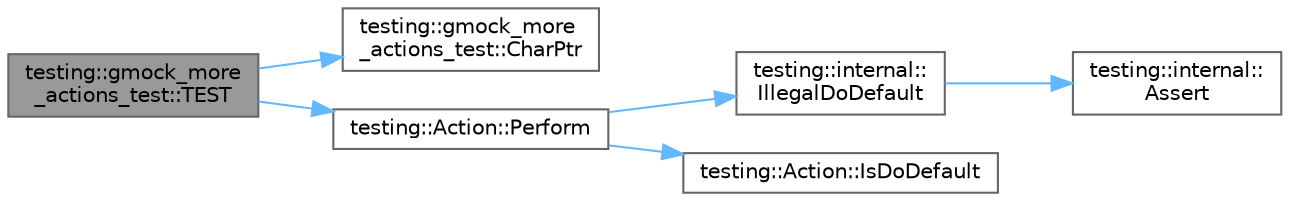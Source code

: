 digraph "testing::gmock_more_actions_test::TEST"
{
 // LATEX_PDF_SIZE
  bgcolor="transparent";
  edge [fontname=Helvetica,fontsize=10,labelfontname=Helvetica,labelfontsize=10];
  node [fontname=Helvetica,fontsize=10,shape=box,height=0.2,width=0.4];
  rankdir="LR";
  Node1 [id="Node000001",label="testing::gmock_more\l_actions_test::TEST",height=0.2,width=0.4,color="gray40", fillcolor="grey60", style="filled", fontcolor="black",tooltip=" "];
  Node1 -> Node2 [id="edge1_Node000001_Node000002",color="steelblue1",style="solid",tooltip=" "];
  Node2 [id="Node000002",label="testing::gmock_more\l_actions_test::CharPtr",height=0.2,width=0.4,color="grey40", fillcolor="white", style="filled",URL="$namespacetesting_1_1gmock__more__actions__test.html#a1dca0066cfa8595506df9bd0be2148db",tooltip=" "];
  Node1 -> Node3 [id="edge2_Node000001_Node000003",color="steelblue1",style="solid",tooltip=" "];
  Node3 [id="Node000003",label="testing::Action::Perform",height=0.2,width=0.4,color="grey40", fillcolor="white", style="filled",URL="$classtesting_1_1_action.html#a5489a68def1d82eb61df819eae52dc8f",tooltip=" "];
  Node3 -> Node4 [id="edge3_Node000003_Node000004",color="steelblue1",style="solid",tooltip=" "];
  Node4 [id="Node000004",label="testing::internal::\lIllegalDoDefault",height=0.2,width=0.4,color="grey40", fillcolor="white", style="filled",URL="$namespacetesting_1_1internal.html#aa67e1e9d28122eedffbb7b6636824f2d",tooltip=" "];
  Node4 -> Node5 [id="edge4_Node000004_Node000005",color="steelblue1",style="solid",tooltip=" "];
  Node5 [id="Node000005",label="testing::internal::\lAssert",height=0.2,width=0.4,color="grey40", fillcolor="white", style="filled",URL="$namespacetesting_1_1internal.html#a7a259643b7f2d23ce2b757728df42c99",tooltip=" "];
  Node3 -> Node6 [id="edge5_Node000003_Node000006",color="steelblue1",style="solid",tooltip=" "];
  Node6 [id="Node000006",label="testing::Action::IsDoDefault",height=0.2,width=0.4,color="grey40", fillcolor="white", style="filled",URL="$classtesting_1_1_action.html#a4468ca2ea5e9f7363271145992d09dba",tooltip=" "];
}
